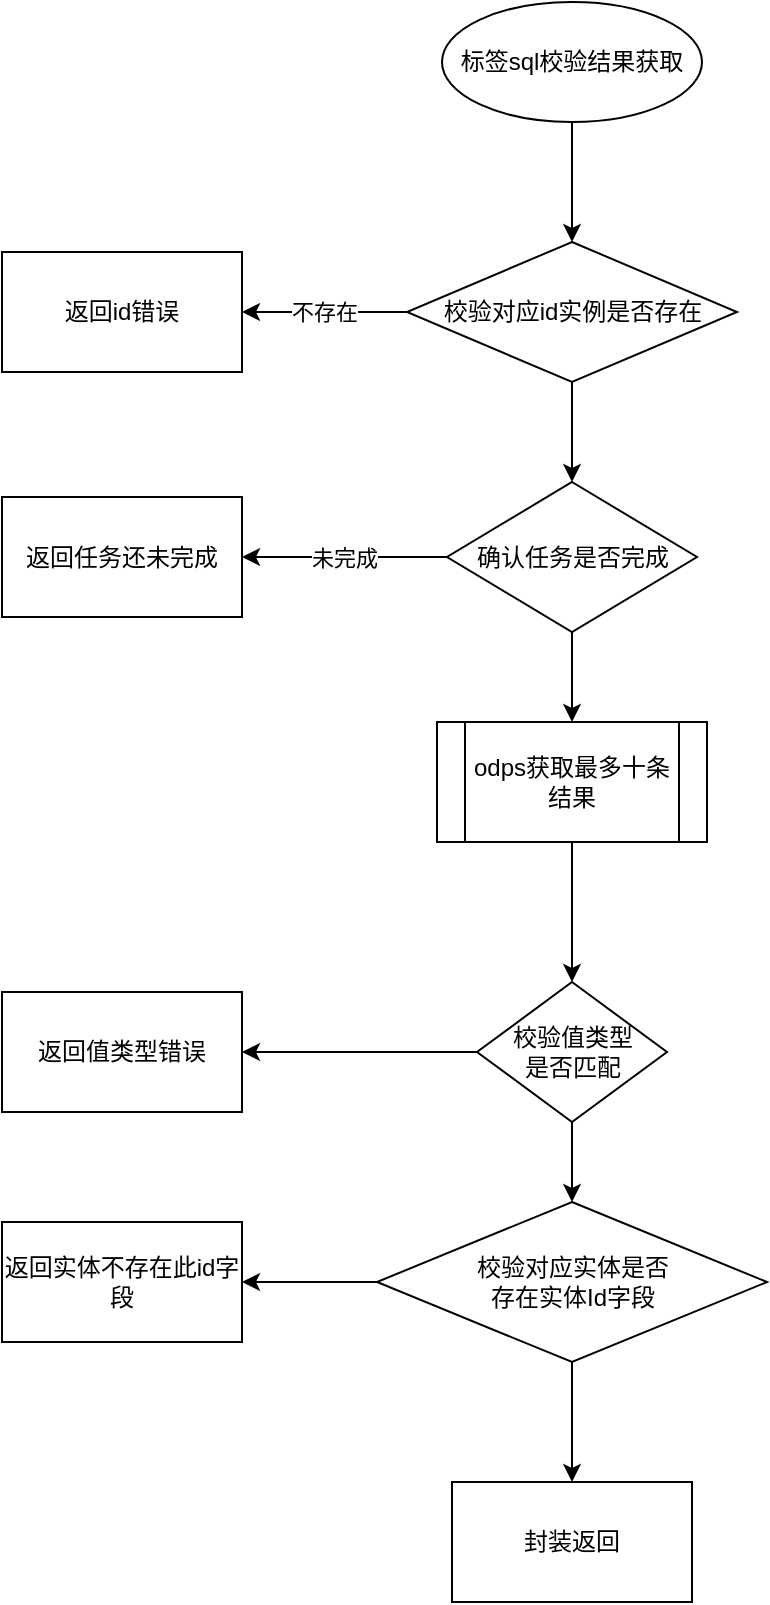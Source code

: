 <mxfile version="24.8.0">
  <diagram name="第 1 页" id="C1KnFERQBGGPyJ_VdRGr">
    <mxGraphModel dx="1026" dy="650" grid="1" gridSize="10" guides="1" tooltips="1" connect="1" arrows="1" fold="1" page="1" pageScale="1" pageWidth="827" pageHeight="1169" math="0" shadow="0">
      <root>
        <mxCell id="0" />
        <mxCell id="1" parent="0" />
        <mxCell id="d8UXTFsGi_f-RUGDa4nG-5" value="" style="edgeStyle=orthogonalEdgeStyle;rounded=0;orthogonalLoop=1;jettySize=auto;html=1;" parent="1" source="d8UXTFsGi_f-RUGDa4nG-1" target="d8UXTFsGi_f-RUGDa4nG-4" edge="1">
          <mxGeometry relative="1" as="geometry" />
        </mxCell>
        <mxCell id="d8UXTFsGi_f-RUGDa4nG-1" value="标签sql校验结果获取" style="ellipse;whiteSpace=wrap;html=1;" parent="1" vertex="1">
          <mxGeometry x="270" y="90" width="130" height="60" as="geometry" />
        </mxCell>
        <mxCell id="d8UXTFsGi_f-RUGDa4nG-7" value="不存在" style="edgeStyle=orthogonalEdgeStyle;rounded=0;orthogonalLoop=1;jettySize=auto;html=1;" parent="1" source="d8UXTFsGi_f-RUGDa4nG-4" target="d8UXTFsGi_f-RUGDa4nG-6" edge="1">
          <mxGeometry relative="1" as="geometry" />
        </mxCell>
        <mxCell id="d8UXTFsGi_f-RUGDa4nG-9" value="" style="edgeStyle=orthogonalEdgeStyle;rounded=0;orthogonalLoop=1;jettySize=auto;html=1;" parent="1" source="d8UXTFsGi_f-RUGDa4nG-4" target="d8UXTFsGi_f-RUGDa4nG-8" edge="1">
          <mxGeometry relative="1" as="geometry" />
        </mxCell>
        <mxCell id="d8UXTFsGi_f-RUGDa4nG-4" value="校验对应id实例是否存在" style="rhombus;whiteSpace=wrap;html=1;" parent="1" vertex="1">
          <mxGeometry x="252.5" y="210" width="165" height="70" as="geometry" />
        </mxCell>
        <mxCell id="d8UXTFsGi_f-RUGDa4nG-6" value="返回id错误" style="whiteSpace=wrap;html=1;" parent="1" vertex="1">
          <mxGeometry x="50" y="215" width="120" height="60" as="geometry" />
        </mxCell>
        <mxCell id="d8UXTFsGi_f-RUGDa4nG-11" value="未完成" style="edgeStyle=orthogonalEdgeStyle;rounded=0;orthogonalLoop=1;jettySize=auto;html=1;" parent="1" source="d8UXTFsGi_f-RUGDa4nG-8" target="d8UXTFsGi_f-RUGDa4nG-10" edge="1">
          <mxGeometry relative="1" as="geometry" />
        </mxCell>
        <mxCell id="d8UXTFsGi_f-RUGDa4nG-13" value="" style="edgeStyle=orthogonalEdgeStyle;rounded=0;orthogonalLoop=1;jettySize=auto;html=1;" parent="1" source="d8UXTFsGi_f-RUGDa4nG-8" target="d8UXTFsGi_f-RUGDa4nG-12" edge="1">
          <mxGeometry relative="1" as="geometry" />
        </mxCell>
        <mxCell id="d8UXTFsGi_f-RUGDa4nG-8" value="确认任务是否完成" style="rhombus;whiteSpace=wrap;html=1;" parent="1" vertex="1">
          <mxGeometry x="272.5" y="330" width="125" height="75" as="geometry" />
        </mxCell>
        <mxCell id="d8UXTFsGi_f-RUGDa4nG-10" value="返回任务还未完成" style="whiteSpace=wrap;html=1;" parent="1" vertex="1">
          <mxGeometry x="50" y="337.5" width="120" height="60" as="geometry" />
        </mxCell>
        <mxCell id="d8UXTFsGi_f-RUGDa4nG-17" value="" style="edgeStyle=orthogonalEdgeStyle;rounded=0;orthogonalLoop=1;jettySize=auto;html=1;" parent="1" source="d8UXTFsGi_f-RUGDa4nG-12" target="d8UXTFsGi_f-RUGDa4nG-16" edge="1">
          <mxGeometry relative="1" as="geometry" />
        </mxCell>
        <mxCell id="d8UXTFsGi_f-RUGDa4nG-12" value="odps获取最多十条结果" style="shape=process;whiteSpace=wrap;html=1;backgroundOutline=1;" parent="1" vertex="1">
          <mxGeometry x="267.5" y="450" width="135" height="60" as="geometry" />
        </mxCell>
        <mxCell id="d8UXTFsGi_f-RUGDa4nG-14" value="封装返回" style="whiteSpace=wrap;html=1;" parent="1" vertex="1">
          <mxGeometry x="275" y="830" width="120" height="60" as="geometry" />
        </mxCell>
        <mxCell id="d8UXTFsGi_f-RUGDa4nG-19" value="" style="edgeStyle=orthogonalEdgeStyle;rounded=0;orthogonalLoop=1;jettySize=auto;html=1;" parent="1" source="d8UXTFsGi_f-RUGDa4nG-16" target="d8UXTFsGi_f-RUGDa4nG-18" edge="1">
          <mxGeometry relative="1" as="geometry" />
        </mxCell>
        <mxCell id="6IOCEfCwTXp4QvO4FX5y-2" value="" style="edgeStyle=orthogonalEdgeStyle;rounded=0;orthogonalLoop=1;jettySize=auto;html=1;" edge="1" parent="1" source="d8UXTFsGi_f-RUGDa4nG-16" target="6IOCEfCwTXp4QvO4FX5y-1">
          <mxGeometry relative="1" as="geometry" />
        </mxCell>
        <mxCell id="d8UXTFsGi_f-RUGDa4nG-16" value="校验值类型&lt;div&gt;是否匹配&lt;/div&gt;" style="rhombus;whiteSpace=wrap;html=1;" parent="1" vertex="1">
          <mxGeometry x="287.5" y="580" width="95" height="70" as="geometry" />
        </mxCell>
        <mxCell id="d8UXTFsGi_f-RUGDa4nG-18" value="返回值类型错误" style="whiteSpace=wrap;html=1;" parent="1" vertex="1">
          <mxGeometry x="50" y="585" width="120" height="60" as="geometry" />
        </mxCell>
        <mxCell id="6IOCEfCwTXp4QvO4FX5y-4" value="" style="edgeStyle=orthogonalEdgeStyle;rounded=0;orthogonalLoop=1;jettySize=auto;html=1;" edge="1" parent="1" source="6IOCEfCwTXp4QvO4FX5y-1" target="6IOCEfCwTXp4QvO4FX5y-3">
          <mxGeometry relative="1" as="geometry" />
        </mxCell>
        <mxCell id="6IOCEfCwTXp4QvO4FX5y-5" value="" style="edgeStyle=orthogonalEdgeStyle;rounded=0;orthogonalLoop=1;jettySize=auto;html=1;" edge="1" parent="1" source="6IOCEfCwTXp4QvO4FX5y-1" target="d8UXTFsGi_f-RUGDa4nG-14">
          <mxGeometry relative="1" as="geometry" />
        </mxCell>
        <mxCell id="6IOCEfCwTXp4QvO4FX5y-1" value="校验对应实体是否&lt;div&gt;存在实体Id字段&lt;/div&gt;" style="rhombus;whiteSpace=wrap;html=1;" vertex="1" parent="1">
          <mxGeometry x="237.5" y="690" width="195" height="80" as="geometry" />
        </mxCell>
        <mxCell id="6IOCEfCwTXp4QvO4FX5y-3" value="返回实体不存在此id字段" style="whiteSpace=wrap;html=1;" vertex="1" parent="1">
          <mxGeometry x="50" y="700" width="120" height="60" as="geometry" />
        </mxCell>
      </root>
    </mxGraphModel>
  </diagram>
</mxfile>
